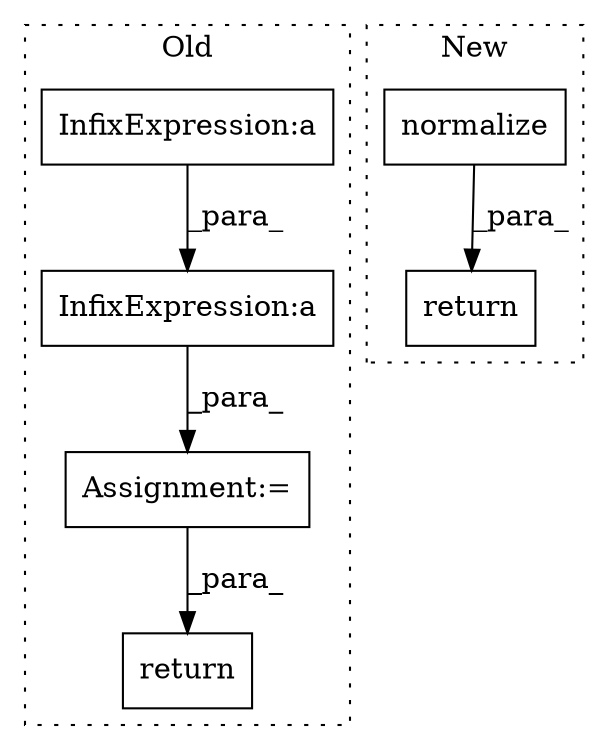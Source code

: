 digraph G {
subgraph cluster0 {
1 [label="return" a="41" s="2320" l="7" shape="box"];
4 [label="Assignment:=" a="7" s="2290" l="1" shape="box"];
5 [label="InfixExpression:a" a="27" s="2303" l="3" shape="box"];
6 [label="InfixExpression:a" a="27" s="2297" l="3" shape="box"];
label = "Old";
style="dotted";
}
subgraph cluster1 {
2 [label="normalize" a="32" s="1905,1924" l="10,1" shape="box"];
3 [label="return" a="41" s="1898" l="7" shape="box"];
label = "New";
style="dotted";
}
2 -> 3 [label="_para_"];
4 -> 1 [label="_para_"];
5 -> 6 [label="_para_"];
6 -> 4 [label="_para_"];
}